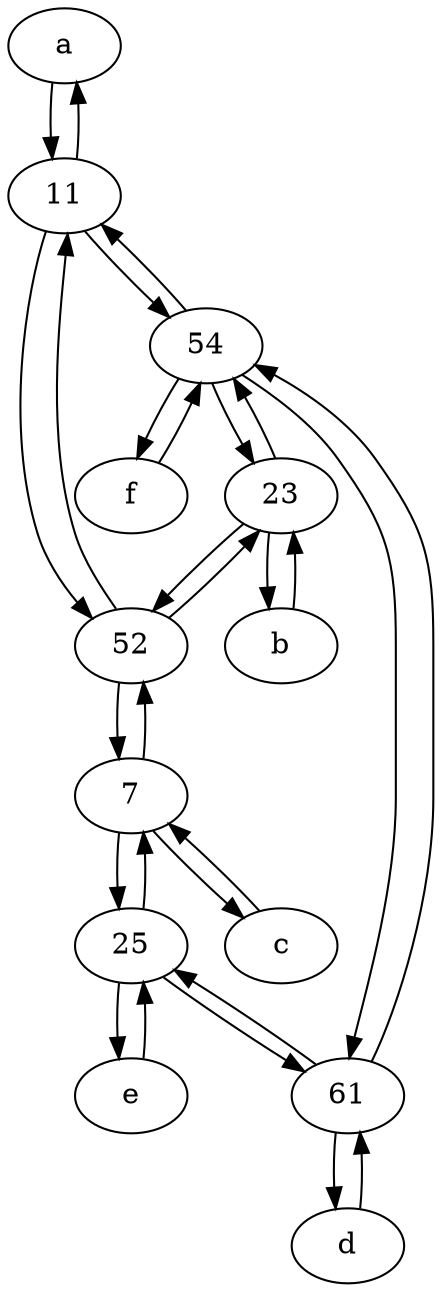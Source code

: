 digraph  {
	a [pos="40,10!"];
	f [pos="15,45!"];
	23;
	61;
	25;
	52;
	11;
	b [pos="50,20!"];
	e [pos="30,50!"];
	d [pos="20,30!"];
	c [pos="20,10!"];
	54;
	7;
	23 -> 52;
	54 -> 61;
	54 -> 11;
	e -> 25;
	d -> 61;
	25 -> 7;
	25 -> e;
	7 -> 52;
	11 -> 52;
	61 -> 25;
	25 -> 61;
	54 -> 23;
	23 -> 54;
	11 -> a;
	54 -> f;
	52 -> 7;
	c -> 7;
	b -> 23;
	11 -> 54;
	f -> 54;
	52 -> 23;
	23 -> b;
	52 -> 11;
	a -> 11;
	61 -> 54;
	7 -> 25;
	61 -> d;
	7 -> c;

	}